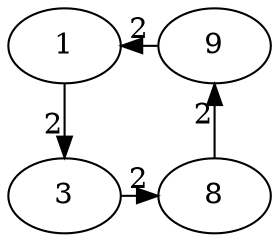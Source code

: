 digraph{
layout=neato;
ratio=auto;

1 [pos="1,3!"]
3 [pos="1,2!"]
9 [pos="2,3!"]
8 [pos="2,2!"]
1->3 [label="2"]
3->8 [label="2"]
8->9 [label="2"]
9->1 [label="2"]

}